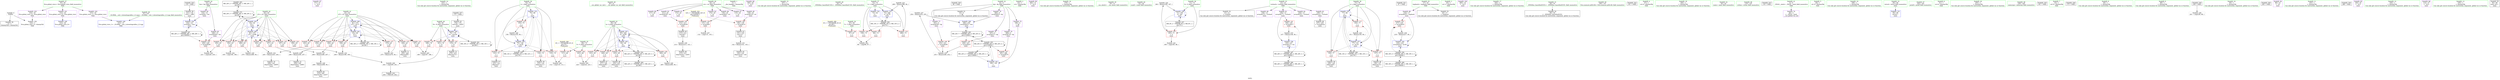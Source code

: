 digraph "SVFG" {
	label="SVFG";

	Node0x5575a3029590 [shape=record,color=grey,label="{NodeID: 0\nNullPtr}"];
	Node0x5575a3029590 -> Node0x5575a304a6a0[style=solid];
	Node0x5575a3029590 -> Node0x5575a30509c0[style=solid];
	Node0x5575a3063090 [shape=record,color=black,label="{NodeID: 263\nMR_20V_2 = PHI(MR_20V_3, MR_20V_1, )\npts\{84 \}\n}"];
	Node0x5575a3063090 -> Node0x5575a3065d90[style=dashed];
	Node0x5575a3049d60 [shape=record,color=purple,label="{NodeID: 97\n171\<--27\n\<--.str.2\nmain\n}"];
	Node0x5575a302b630 [shape=record,color=green,label="{NodeID: 14\n143\<--1\n\<--dummyObj\nCan only get source location for instruction, argument, global var or function.}"];
	Node0x5575a3049930 [shape=record,color=red,label="{NodeID: 111\n110\<--75\n\<--i\nmain\n}"];
	Node0x5575a3049930 -> Node0x5575a30579d0[style=solid];
	Node0x5575a3048420 [shape=record,color=green,label="{NodeID: 28\n40\<--41\n__cxx_global_var_init\<--__cxx_global_var_init_field_insensitive\n}"];
	Node0x5575a304f570 [shape=record,color=red,label="{NodeID: 125\n249\<--81\n\<--i27\nmain\n}"];
	Node0x5575a304f570 -> Node0x5575a304b8a0[style=solid];
	Node0x5575a3048ee0 [shape=record,color=green,label="{NodeID: 42\n83\<--84\nj31\<--j31_field_insensitive\nmain\n}"];
	Node0x5575a3048ee0 -> Node0x5575a304f7e0[style=solid];
	Node0x5575a3048ee0 -> Node0x5575a304f8b0[style=solid];
	Node0x5575a3048ee0 -> Node0x5575a304f980[style=solid];
	Node0x5575a3048ee0 -> Node0x5575a304fa50[style=solid];
	Node0x5575a3048ee0 -> Node0x5575a304fb20[style=solid];
	Node0x5575a3048ee0 -> Node0x5575a304fbf0[style=solid];
	Node0x5575a3048ee0 -> Node0x5575a304fcc0[style=solid];
	Node0x5575a3048ee0 -> Node0x5575a3051480[style=solid];
	Node0x5575a3048ee0 -> Node0x5575a3051890[style=solid];
	Node0x5575a30551b0 [shape=record,color=black,label="{NodeID: 222\n204 = PHI(105, 202, )\n}"];
	Node0x5575a30500d0 [shape=record,color=red,label="{NodeID: 139\n131\<--130\n\<--arrayidx9\nmain\n}"];
	Node0x5575a30500d0 -> Node0x5575a3057b50[style=solid];
	Node0x5575a304ac70 [shape=record,color=black,label="{NodeID: 56\n121\<--118\nconv\<--call6\nmain\n}"];
	Node0x5575a304ac70 -> Node0x5575a3050d30[style=solid];
	Node0x5575a3056ad0 [shape=record,color=grey,label="{NodeID: 236\n214 = Binary(213, 143, )\n}"];
	Node0x5575a3056ad0 -> Node0x5575a304b490[style=solid];
	Node0x5575a3050c60 [shape=record,color=blue,label="{NodeID: 153\n75\<--88\ni\<--\nmain\n}"];
	Node0x5575a3050c60 -> Node0x5575a3049930[style=dashed];
	Node0x5575a3050c60 -> Node0x5575a3049a00[style=dashed];
	Node0x5575a3050c60 -> Node0x5575a3049ad0[style=dashed];
	Node0x5575a3050c60 -> Node0x5575a3049ba0[style=dashed];
	Node0x5575a3050c60 -> Node0x5575a3051070[style=dashed];
	Node0x5575a3050c60 -> Node0x5575a3061c90[style=dashed];
	Node0x5575a304b7d0 [shape=record,color=black,label="{NodeID: 70\n246\<--245\nidxprom56\<--add55\nmain\n}"];
	Node0x5575a3057fd0 [shape=record,color=grey,label="{NodeID: 250\n224 = cmp(222, 223, )\n}"];
	Node0x5575a30517c0 [shape=record,color=blue,label="{NodeID: 167\n85\<--265\nk\<--inc65\nmain\n}"];
	Node0x5575a30517c0 -> Node0x5575a304fd90[style=dashed];
	Node0x5575a30517c0 -> Node0x5575a304fe60[style=dashed];
	Node0x5575a30517c0 -> Node0x5575a304ff30[style=dashed];
	Node0x5575a30517c0 -> Node0x5575a3050000[style=dashed];
	Node0x5575a30517c0 -> Node0x5575a3051620[style=dashed];
	Node0x5575a30517c0 -> Node0x5575a30517c0[style=dashed];
	Node0x5575a30517c0 -> Node0x5575a3060390[style=dashed];
	Node0x5575a304c330 [shape=record,color=purple,label="{NodeID: 84\n124\<--15\narrayidx\<--len\nmain\n}"];
	Node0x5575a304c330 -> Node0x5575a3050d30[style=solid];
	Node0x5575a30286a0 [shape=record,color=green,label="{NodeID: 1\n7\<--1\n__dso_handle\<--dummyObj\nGlob }"];
	Node0x5575a3063590 [shape=record,color=black,label="{NodeID: 264\nMR_22V_2 = PHI(MR_22V_3, MR_22V_1, )\npts\{86 \}\n}"];
	Node0x5575a3063590 -> Node0x5575a3060390[style=dashed];
	Node0x5575a3063590 -> Node0x5575a3063590[style=dashed];
	Node0x5575a3049e30 [shape=record,color=purple,label="{NodeID: 98\n160\<--29\n\<--.str.3\nmain\n}"];
	Node0x5575a302ac30 [shape=record,color=green,label="{NodeID: 15\n167\<--1\n\<--dummyObj\nCan only get source location for instruction, argument, global var or function.}"];
	Node0x5575a3049a00 [shape=record,color=red,label="{NodeID: 112\n122\<--75\n\<--i\nmain\n}"];
	Node0x5575a3049a00 -> Node0x5575a304ad40[style=solid];
	Node0x5575a30484b0 [shape=record,color=green,label="{NodeID: 29\n44\<--45\n_ZNSt8ios_base4InitC1Ev\<--_ZNSt8ios_base4InitC1Ev_field_insensitive\n}"];
	Node0x5575a304f640 [shape=record,color=red,label="{NodeID: 126\n256\<--81\n\<--i27\nmain\n}"];
	Node0x5575a304f640 -> Node0x5575a3056dd0[style=solid];
	Node0x5575a3048fb0 [shape=record,color=green,label="{NodeID: 43\n85\<--86\nk\<--k_field_insensitive\nmain\n}"];
	Node0x5575a3048fb0 -> Node0x5575a304fd90[style=solid];
	Node0x5575a3048fb0 -> Node0x5575a304fe60[style=solid];
	Node0x5575a3048fb0 -> Node0x5575a304ff30[style=solid];
	Node0x5575a3048fb0 -> Node0x5575a3050000[style=solid];
	Node0x5575a3048fb0 -> Node0x5575a3051620[style=solid];
	Node0x5575a3048fb0 -> Node0x5575a30517c0[style=solid];
	Node0x5575a3055750 [shape=record,color=grey,label="{NodeID: 223\n289 = Binary(288, 94, )\n}"];
	Node0x5575a3055750 -> Node0x5575a3051a30[style=solid];
	Node0x5575a30501a0 [shape=record,color=red,label="{NodeID: 140\n140\<--139\n\<--arrayidx14\nmain\n}"];
	Node0x5575a30501a0 -> Node0x5575a304b080[style=solid];
	Node0x5575a304ad40 [shape=record,color=black,label="{NodeID: 57\n123\<--122\nidxprom\<--\nmain\n}"];
	Node0x5575a307a010 [shape=record,color=black,label="{NodeID: 320\n90 = PHI()\n}"];
	Node0x5575a3056c50 [shape=record,color=grey,label="{NodeID: 237\n254 = Binary(253, 255, )\n}"];
	Node0x5575a3056c50 -> Node0x5575a30516f0[style=solid];
	Node0x5575a3050d30 [shape=record,color=blue,label="{NodeID: 154\n124\<--121\narrayidx\<--conv\nmain\n}"];
	Node0x5575a3050d30 -> Node0x5575a30504e0[style=dashed];
	Node0x5575a3050d30 -> Node0x5575a3050d30[style=dashed];
	Node0x5575a3050d30 -> Node0x5575a3064490[style=dashed];
	Node0x5575a304b8a0 [shape=record,color=black,label="{NodeID: 71\n250\<--249\nidxprom58\<--\nmain\n}"];
	Node0x5575a3051890 [shape=record,color=blue,label="{NodeID: 168\n83\<--270\nj31\<--inc68\nmain\n}"];
	Node0x5575a3051890 -> Node0x5575a304f7e0[style=dashed];
	Node0x5575a3051890 -> Node0x5575a304f8b0[style=dashed];
	Node0x5575a3051890 -> Node0x5575a304f980[style=dashed];
	Node0x5575a3051890 -> Node0x5575a304fa50[style=dashed];
	Node0x5575a3051890 -> Node0x5575a304fb20[style=dashed];
	Node0x5575a3051890 -> Node0x5575a304fbf0[style=dashed];
	Node0x5575a3051890 -> Node0x5575a304fcc0[style=dashed];
	Node0x5575a3051890 -> Node0x5575a3051480[style=dashed];
	Node0x5575a3051890 -> Node0x5575a3051890[style=dashed];
	Node0x5575a3051890 -> Node0x5575a3065d90[style=dashed];
	Node0x5575a304c400 [shape=record,color=purple,label="{NodeID: 85\n228\<--15\narrayidx49\<--len\nmain\n}"];
	Node0x5575a304c400 -> Node0x5575a30504e0[style=solid];
	Node0x5575a3029c20 [shape=record,color=green,label="{NodeID: 2\n23\<--1\n.str\<--dummyObj\nGlob }"];
	Node0x5575a3063a90 [shape=record,color=black,label="{NodeID: 265\nMR_24V_2 = PHI(MR_24V_3, MR_24V_1, )\npts\{110000 \}\n}"];
	Node0x5575a3063a90 -> Node0x5575a30512e0[style=dashed];
	Node0x5575a3063a90 -> Node0x5575a3063a90[style=dashed];
	Node0x5575a3049f00 [shape=record,color=purple,label="{NodeID: 99\n282\<--31\n\<--.str.4\nmain\n}"];
	Node0x5575a302ad00 [shape=record,color=green,label="{NodeID: 16\n179\<--1\n\<--dummyObj\nCan only get source location for instruction, argument, global var or function.}"];
	Node0x5575a3049ad0 [shape=record,color=red,label="{NodeID: 113\n134\<--75\n\<--i\nmain\n}"];
	Node0x5575a3049ad0 -> Node0x5575a304aee0[style=solid];
	Node0x5575a3048540 [shape=record,color=green,label="{NodeID: 30\n50\<--51\n__cxa_atexit\<--__cxa_atexit_field_insensitive\n}"];
	Node0x5575a304f710 [shape=record,color=red,label="{NodeID: 127\n274\<--81\n\<--i27\nmain\n}"];
	Node0x5575a304f710 -> Node0x5575a3055a50[style=solid];
	Node0x5575a3049080 [shape=record,color=green,label="{NodeID: 44\n91\<--92\nscanf\<--scanf_field_insensitive\n}"];
	Node0x5575a30558d0 [shape=record,color=grey,label="{NodeID: 224\n166 = Binary(165, 167, )\n}"];
	Node0x5575a30558d0 -> Node0x5575a3051140[style=solid];
	Node0x5575a3050270 [shape=record,color=red,label="{NodeID: 141\n146\<--145\n\<--arrayidx17\nmain\n}"];
	Node0x5575a3050270 -> Node0x5575a3056650[style=solid];
	Node0x5575a304ae10 [shape=record,color=black,label="{NodeID: 58\n129\<--128\nidxprom8\<--\nmain\n}"];
	Node0x5575a307a110 [shape=record,color=black,label="{NodeID: 321\n47 = PHI()\n}"];
	Node0x5575a3056dd0 [shape=record,color=grey,label="{NodeID: 238\n258 = Binary(256, 257, )\n}"];
	Node0x5575a3056dd0 -> Node0x5575a304b970[style=solid];
	Node0x5575a3050e00 [shape=record,color=blue,label="{NodeID: 155\n77\<--88\nj\<--\nmain\n}"];
	Node0x5575a3050e00 -> Node0x5575a304ed50[style=dashed];
	Node0x5575a3050e00 -> Node0x5575a304ee20[style=dashed];
	Node0x5575a3050e00 -> Node0x5575a304eef0[style=dashed];
	Node0x5575a3050e00 -> Node0x5575a3050e00[style=dashed];
	Node0x5575a3050e00 -> Node0x5575a3050fa0[style=dashed];
	Node0x5575a3050e00 -> Node0x5575a3062190[style=dashed];
	Node0x5575a304b970 [shape=record,color=black,label="{NodeID: 72\n259\<--258\nidxprom62\<--add61\nmain\n}"];
	Node0x5575a3051960 [shape=record,color=blue,label="{NodeID: 169\n81\<--275\ni27\<--inc71\nmain\n}"];
	Node0x5575a3051960 -> Node0x5575a304f230[style=dashed];
	Node0x5575a3051960 -> Node0x5575a304f300[style=dashed];
	Node0x5575a3051960 -> Node0x5575a304f3d0[style=dashed];
	Node0x5575a3051960 -> Node0x5575a304f4a0[style=dashed];
	Node0x5575a3051960 -> Node0x5575a304f570[style=dashed];
	Node0x5575a3051960 -> Node0x5575a304f640[style=dashed];
	Node0x5575a3051960 -> Node0x5575a304f710[style=dashed];
	Node0x5575a3051960 -> Node0x5575a30513b0[style=dashed];
	Node0x5575a3051960 -> Node0x5575a3051960[style=dashed];
	Node0x5575a3051960 -> Node0x5575a3062b90[style=dashed];
	Node0x5575a304c4d0 [shape=record,color=purple,label="{NodeID: 86\n216\<--17\narrayidx43\<--tmphash\nmain\n}"];
	Node0x5575a304c4d0 -> Node0x5575a3050410[style=solid];
	Node0x5575a304c4d0 -> Node0x5575a3051550[style=solid];
	Node0x5575a30297b0 [shape=record,color=green,label="{NodeID: 3\n25\<--1\n.str.1\<--dummyObj\nGlob }"];
	Node0x5575a3063f90 [shape=record,color=black,label="{NodeID: 266\nMR_26V_2 = PHI(MR_26V_3, MR_26V_1, )\npts\{140000 \}\n}"];
	Node0x5575a3063f90 -> Node0x5575a3063f90[style=dashed];
	Node0x5575a3063f90 -> Node0x5575a306ac90[style=dashed];
	Node0x5575a3049fd0 [shape=record,color=purple,label="{NodeID: 100\n285\<--33\n\<--.str.5\nmain\n}"];
	Node0x5575a302add0 [shape=record,color=green,label="{NodeID: 17\n182\<--1\n\<--dummyObj\nCan only get source location for instruction, argument, global var or function.}"];
	Node0x5575a3049ba0 [shape=record,color=red,label="{NodeID: 114\n155\<--75\n\<--i\nmain\n}"];
	Node0x5575a3049ba0 -> Node0x5575a30570d0[style=solid];
	Node0x5575a30485d0 [shape=record,color=green,label="{NodeID: 31\n49\<--55\n_ZNSt8ios_base4InitD1Ev\<--_ZNSt8ios_base4InitD1Ev_field_insensitive\n}"];
	Node0x5575a30485d0 -> Node0x5575a304aaa0[style=solid];
	Node0x5575a304f7e0 [shape=record,color=red,label="{NodeID: 128\n194\<--83\n\<--j31\nmain\n}"];
	Node0x5575a304f7e0 -> Node0x5575a30576d0[style=solid];
	Node0x5575a3049180 [shape=record,color=green,label="{NodeID: 45\n106\<--107\nllvm.memset.p0i8.i64\<--llvm.memset.p0i8.i64_field_insensitive\n}"];
	Node0x5575a3055a50 [shape=record,color=grey,label="{NodeID: 225\n275 = Binary(274, 94, )\n}"];
	Node0x5575a3055a50 -> Node0x5575a3051960[style=solid];
	Node0x5575a3050340 [shape=record,color=red,label="{NodeID: 142\n212\<--211\n\<--arrayidx39\nmain\n}"];
	Node0x5575a3050340 -> Node0x5575a304b3c0[style=solid];
	Node0x5575a304aee0 [shape=record,color=black,label="{NodeID: 59\n135\<--134\nidxprom11\<--\nmain\n}"];
	Node0x5575a307a600 [shape=record,color=black,label="{NodeID: 322\n101 = PHI()\n}"];
	Node0x5575a3056f50 [shape=record,color=grey,label="{NodeID: 239\n218 = Binary(217, 94, )\n}"];
	Node0x5575a3056f50 -> Node0x5575a3051550[style=solid];
	Node0x5575a3050ed0 [shape=record,color=blue,label="{NodeID: 156\n145\<--147\narrayidx17\<--inc\nmain\n}"];
	Node0x5575a3050ed0 -> Node0x5575a306ac90[style=dashed];
	Node0x5575a304ba40 [shape=record,color=black,label="{NodeID: 73\n279\<--278\nidxprom73\<--\nmain\n}"];
	Node0x5575a3051a30 [shape=record,color=blue,label="{NodeID: 170\n73\<--289\nt\<--inc78\nmain\n}"];
	Node0x5575a3051a30 -> Node0x5575a3061790[style=dashed];
	Node0x5575a304c5a0 [shape=record,color=purple,label="{NodeID: 87\n115\<--20\n\<--str\nmain\n}"];
	Node0x5575a3029840 [shape=record,color=green,label="{NodeID: 4\n27\<--1\n.str.2\<--dummyObj\nGlob }"];
	Node0x5575a3064490 [shape=record,color=black,label="{NodeID: 267\nMR_28V_2 = PHI(MR_28V_3, MR_28V_1, )\npts\{160000 \}\n}"];
	Node0x5575a3064490 -> Node0x5575a30504e0[style=dashed];
	Node0x5575a3064490 -> Node0x5575a3050d30[style=dashed];
	Node0x5575a3064490 -> Node0x5575a3064490[style=dashed];
	Node0x5575a304a0a0 [shape=record,color=purple,label="{NodeID: 101\n314\<--35\nllvm.global_ctors_0\<--llvm.global_ctors\nGlob }"];
	Node0x5575a304a0a0 -> Node0x5575a3050820[style=solid];
	Node0x5575a302aea0 [shape=record,color=green,label="{NodeID: 18\n184\<--1\n\<--dummyObj\nCan only get source location for instruction, argument, global var or function.}"];
	Node0x5575a304ed50 [shape=record,color=red,label="{NodeID: 115\n128\<--77\n\<--j\nmain\n}"];
	Node0x5575a304ed50 -> Node0x5575a304ae10[style=solid];
	Node0x5575a3048690 [shape=record,color=green,label="{NodeID: 32\n62\<--63\nmain\<--main_field_insensitive\n}"];
	Node0x5575a304f8b0 [shape=record,color=red,label="{NodeID: 129\n199\<--83\n\<--j31\nmain\n}"];
	Node0x5575a304f8b0 -> Node0x5575a30564d0[style=solid];
	Node0x5575a3049280 [shape=record,color=green,label="{NodeID: 46\n119\<--120\nstrlen\<--strlen_field_insensitive\n}"];
	Node0x5575a3055bd0 [shape=record,color=grey,label="{NodeID: 226\n265 = Binary(264, 94, )\n}"];
	Node0x5575a3055bd0 -> Node0x5575a30517c0[style=solid];
	Node0x5575a3050410 [shape=record,color=red,label="{NodeID: 143\n217\<--216\n\<--arrayidx43\nmain\n}"];
	Node0x5575a3050410 -> Node0x5575a3056f50[style=solid];
	Node0x5575a304afb0 [shape=record,color=black,label="{NodeID: 60\n138\<--137\nidxprom13\<--\nmain\n}"];
	Node0x5575a307a700 [shape=record,color=black,label="{NodeID: 323\n116 = PHI()\n}"];
	Node0x5575a30570d0 [shape=record,color=grey,label="{NodeID: 240\n156 = Binary(155, 94, )\n}"];
	Node0x5575a30570d0 -> Node0x5575a3051070[style=solid];
	Node0x5575a3050fa0 [shape=record,color=blue,label="{NodeID: 157\n77\<--151\nj\<--inc18\nmain\n}"];
	Node0x5575a3050fa0 -> Node0x5575a304ed50[style=dashed];
	Node0x5575a3050fa0 -> Node0x5575a304ee20[style=dashed];
	Node0x5575a3050fa0 -> Node0x5575a304eef0[style=dashed];
	Node0x5575a3050fa0 -> Node0x5575a3050e00[style=dashed];
	Node0x5575a3050fa0 -> Node0x5575a3050fa0[style=dashed];
	Node0x5575a3050fa0 -> Node0x5575a3062190[style=dashed];
	Node0x5575a304bb10 [shape=record,color=purple,label="{NodeID: 74\n46\<--4\n\<--_ZStL8__ioinit\n__cxx_global_var_init\n}"];
	Node0x5575a3060390 [shape=record,color=black,label="{NodeID: 254\nMR_22V_4 = PHI(MR_22V_5, MR_22V_3, )\npts\{86 \}\n}"];
	Node0x5575a3060390 -> Node0x5575a3051620[style=dashed];
	Node0x5575a3060390 -> Node0x5575a3060390[style=dashed];
	Node0x5575a3060390 -> Node0x5575a3063590[style=dashed];
	Node0x5575a304c670 [shape=record,color=purple,label="{NodeID: 88\n117\<--20\n\<--str\nmain\n}"];
	Node0x5575a302bb30 [shape=record,color=green,label="{NodeID: 5\n29\<--1\n.str.3\<--dummyObj\nGlob }"];
	Node0x5575a3064990 [shape=record,color=black,label="{NodeID: 268\nMR_30V_2 = PHI(MR_30V_3, MR_30V_1, )\npts\{190000 \}\n}"];
	Node0x5575a3064990 -> Node0x5575a3060d90[style=dashed];
	Node0x5575a3064990 -> Node0x5575a3064990[style=dashed];
	Node0x5575a304a1a0 [shape=record,color=purple,label="{NodeID: 102\n315\<--35\nllvm.global_ctors_1\<--llvm.global_ctors\nGlob }"];
	Node0x5575a304a1a0 -> Node0x5575a30508f0[style=solid];
	Node0x5575a302a5d0 [shape=record,color=green,label="{NodeID: 19\n196\<--1\n\<--dummyObj\nCan only get source location for instruction, argument, global var or function.}"];
	Node0x5575a304ee20 [shape=record,color=red,label="{NodeID: 116\n137\<--77\n\<--j\nmain\n}"];
	Node0x5575a304ee20 -> Node0x5575a304afb0[style=solid];
	Node0x5575a3048790 [shape=record,color=green,label="{NodeID: 33\n65\<--66\nretval\<--retval_field_insensitive\nmain\n}"];
	Node0x5575a3048790 -> Node0x5575a3050ac0[style=solid];
	Node0x5575a304f980 [shape=record,color=red,label="{NodeID: 130\n207\<--83\n\<--j31\nmain\n}"];
	Node0x5575a304f980 -> Node0x5575a3055d50[style=solid];
	Node0x5575a3049380 [shape=record,color=green,label="{NodeID: 47\n162\<--163\nprintf\<--printf_field_insensitive\n}"];
	Node0x5575a3055d50 [shape=record,color=grey,label="{NodeID: 227\n208 = Binary(206, 207, )\n}"];
	Node0x5575a3055d50 -> Node0x5575a3055ed0[style=solid];
	Node0x5575a30504e0 [shape=record,color=red,label="{NodeID: 144\n229\<--228\n\<--arrayidx49\nmain\n}"];
	Node0x5575a30504e0 -> Node0x5575a30573d0[style=solid];
	Node0x5575a304b080 [shape=record,color=black,label="{NodeID: 61\n141\<--140\nconv15\<--\nmain\n}"];
	Node0x5575a304b080 -> Node0x5575a3056350[style=solid];
	Node0x5575a307a800 [shape=record,color=black,label="{NodeID: 324\n118 = PHI()\n}"];
	Node0x5575a307a800 -> Node0x5575a304ac70[style=solid];
	Node0x5575a3057250 [shape=record,color=grey,label="{NodeID: 241\n169 = cmp(165, 88, )\n}"];
	Node0x5575a3051070 [shape=record,color=blue,label="{NodeID: 158\n75\<--156\ni\<--inc20\nmain\n}"];
	Node0x5575a3051070 -> Node0x5575a3049930[style=dashed];
	Node0x5575a3051070 -> Node0x5575a3049a00[style=dashed];
	Node0x5575a3051070 -> Node0x5575a3049ad0[style=dashed];
	Node0x5575a3051070 -> Node0x5575a3049ba0[style=dashed];
	Node0x5575a3051070 -> Node0x5575a3051070[style=dashed];
	Node0x5575a3051070 -> Node0x5575a3061c90[style=dashed];
	Node0x5575a304bbe0 [shape=record,color=purple,label="{NodeID: 75\n180\<--8\n\<--dp\nmain\n}"];
	Node0x5575a304bbe0 -> Node0x5575a30512e0[style=solid];
	Node0x5575a3060890 [shape=record,color=black,label="{NodeID: 255\nMR_24V_5 = PHI(MR_24V_6, MR_24V_4, )\npts\{110000 \}\n}"];
	Node0x5575a3060890 -> Node0x5575a3050750[style=dashed];
	Node0x5575a3060890 -> Node0x5575a30512e0[style=dashed];
	Node0x5575a3060890 -> Node0x5575a3060890[style=dashed];
	Node0x5575a3060890 -> Node0x5575a3063a90[style=dashed];
	Node0x5575a3060890 -> Node0x5575a306a290[style=dashed];
	Node0x5575a304c740 [shape=record,color=purple,label="{NodeID: 89\n130\<--20\narrayidx9\<--str\nmain\n}"];
	Node0x5575a304c740 -> Node0x5575a30500d0[style=solid];
	Node0x5575a302bbc0 [shape=record,color=green,label="{NodeID: 6\n31\<--1\n.str.4\<--dummyObj\nGlob }"];
	Node0x5575a304a2a0 [shape=record,color=purple,label="{NodeID: 103\n316\<--35\nllvm.global_ctors_2\<--llvm.global_ctors\nGlob }"];
	Node0x5575a304a2a0 -> Node0x5575a30509c0[style=solid];
	Node0x5575a302a6a0 [shape=record,color=green,label="{NodeID: 20\n255\<--1\n\<--dummyObj\nCan only get source location for instruction, argument, global var or function.}"];
	Node0x5575a304eef0 [shape=record,color=red,label="{NodeID: 117\n150\<--77\n\<--j\nmain\n}"];
	Node0x5575a304eef0 -> Node0x5575a30561d0[style=solid];
	Node0x5575a3048860 [shape=record,color=green,label="{NodeID: 34\n67\<--68\nT\<--T_field_insensitive\nmain\n}"];
	Node0x5575a3048860 -> Node0x5575a304a3a0[style=solid];
	Node0x5575a304fa50 [shape=record,color=red,label="{NodeID: 131\n230\<--83\n\<--j31\nmain\n}"];
	Node0x5575a304fa50 -> Node0x5575a30573d0[style=solid];
	Node0x5575a304a4a0 [shape=record,color=green,label="{NodeID: 48\n239\<--240\nmemcmp\<--memcmp_field_insensitive\n}"];
	Node0x5575a3055ed0 [shape=record,color=grey,label="{NodeID: 228\n209 = Binary(208, 94, )\n}"];
	Node0x5575a3055ed0 -> Node0x5575a304b2f0[style=solid];
	Node0x5575a30505b0 [shape=record,color=red,label="{NodeID: 145\n248\<--247\n\<--arrayidx57\nmain\n}"];
	Node0x5575a30505b0 -> Node0x5575a3056950[style=solid];
	Node0x5575a304b150 [shape=record,color=black,label="{NodeID: 62\n144\<--142\nidxprom16\<--sub\nmain\n}"];
	Node0x5575a307a960 [shape=record,color=black,label="{NodeID: 325\n161 = PHI()\n}"];
	Node0x5575a30573d0 [shape=record,color=grey,label="{NodeID: 242\n231 = cmp(229, 230, )\n}"];
	Node0x5575a3051140 [shape=record,color=blue,label="{NodeID: 159\n71\<--166\nS\<--dec\nmain\n}"];
	Node0x5575a3051140 -> Node0x5575a30495f0[style=dashed];
	Node0x5575a3051140 -> Node0x5575a3051140[style=dashed];
	Node0x5575a3051140 -> Node0x5575a3061290[style=dashed];
	Node0x5575a304bcb0 [shape=record,color=purple,label="{NodeID: 76\n247\<--8\narrayidx57\<--dp\nmain\n}"];
	Node0x5575a304bcb0 -> Node0x5575a30505b0[style=solid];
	Node0x5575a3060d90 [shape=record,color=black,label="{NodeID: 256\nMR_30V_4 = PHI(MR_30V_5, MR_30V_3, )\npts\{190000 \}\n}"];
	Node0x5575a3060d90 -> Node0x5575a3050410[style=dashed];
	Node0x5575a3060d90 -> Node0x5575a3051550[style=dashed];
	Node0x5575a3060d90 -> Node0x5575a3060d90[style=dashed];
	Node0x5575a3060d90 -> Node0x5575a3064990[style=dashed];
	Node0x5575a304c810 [shape=record,color=purple,label="{NodeID: 90\n139\<--20\narrayidx14\<--str\nmain\n}"];
	Node0x5575a304c810 -> Node0x5575a30501a0[style=solid];
	Node0x5575a3029fb0 [shape=record,color=green,label="{NodeID: 7\n33\<--1\n.str.5\<--dummyObj\nGlob }"];
	Node0x5575a304a3a0 [shape=record,color=red,label="{NodeID: 104\n97\<--67\n\<--T\nmain\n}"];
	Node0x5575a304a3a0 -> Node0x5575a3057550[style=solid];
	Node0x5575a302a770 [shape=record,color=green,label="{NodeID: 21\n4\<--6\n_ZStL8__ioinit\<--_ZStL8__ioinit_field_insensitive\nGlob }"];
	Node0x5575a302a770 -> Node0x5575a304bb10[style=solid];
	Node0x5575a304efc0 [shape=record,color=red,label="{NodeID: 118\n188\<--79\n\<--N\nmain\n}"];
	Node0x5575a304efc0 -> Node0x5575a3057850[style=solid];
	Node0x5575a3048930 [shape=record,color=green,label="{NodeID: 35\n69\<--70\nV\<--V_field_insensitive\nmain\n}"];
	Node0x5575a3048930 -> Node0x5575a3049450[style=solid];
	Node0x5575a3048930 -> Node0x5575a3049520[style=solid];
	Node0x5575a304fb20 [shape=record,color=red,label="{NodeID: 132\n244\<--83\n\<--j31\nmain\n}"];
	Node0x5575a304fb20 -> Node0x5575a30567d0[style=solid];
	Node0x5575a304a5a0 [shape=record,color=green,label="{NodeID: 49\n37\<--310\n_GLOBAL__sub_I_shreeshaprabhu_2_0.cpp\<--_GLOBAL__sub_I_shreeshaprabhu_2_0.cpp_field_insensitive\n}"];
	Node0x5575a304a5a0 -> Node0x5575a30508f0[style=solid];
	Node0x5575a3056050 [shape=record,color=grey,label="{NodeID: 229\n270 = Binary(269, 94, )\n}"];
	Node0x5575a3056050 -> Node0x5575a3051890[style=solid];
	Node0x5575a3050680 [shape=record,color=red,label="{NodeID: 146\n252\<--251\n\<--arrayidx59\nmain\n}"];
	Node0x5575a3050680 -> Node0x5575a3056950[style=solid];
	Node0x5575a304b220 [shape=record,color=black,label="{NodeID: 63\n176\<--175\nconv26\<--call25\nmain\n}"];
	Node0x5575a304b220 -> Node0x5575a3051210[style=solid];
	Node0x5575a307aa30 [shape=record,color=black,label="{NodeID: 326\n173 = PHI()\n}"];
	Node0x5575a3057550 [shape=record,color=grey,label="{NodeID: 243\n98 = cmp(96, 97, )\n}"];
	Node0x5575a3051210 [shape=record,color=blue,label="{NodeID: 160\n79\<--176\nN\<--conv26\nmain\n}"];
	Node0x5575a3051210 -> Node0x5575a304efc0[style=dashed];
	Node0x5575a3051210 -> Node0x5575a304f090[style=dashed];
	Node0x5575a3051210 -> Node0x5575a304f160[style=dashed];
	Node0x5575a3051210 -> Node0x5575a3051210[style=dashed];
	Node0x5575a3051210 -> Node0x5575a3062690[style=dashed];
	Node0x5575a304bd80 [shape=record,color=purple,label="{NodeID: 77\n251\<--8\narrayidx59\<--dp\nmain\n}"];
	Node0x5575a304bd80 -> Node0x5575a3050680[style=solid];
	Node0x5575a3061290 [shape=record,color=black,label="{NodeID: 257\nMR_8V_2 = PHI(MR_8V_4, MR_8V_1, )\npts\{72 \}\n}"];
	Node0x5575a3061290 -> Node0x5575a30495f0[style=dashed];
	Node0x5575a3061290 -> Node0x5575a3051140[style=dashed];
	Node0x5575a304c8e0 [shape=record,color=purple,label="{NodeID: 91\n172\<--20\n\<--str\nmain\n}"];
	Node0x5575a302a040 [shape=record,color=green,label="{NodeID: 8\n36\<--1\n\<--dummyObj\nCan only get source location for instruction, argument, global var or function.}"];
	Node0x5575a3049450 [shape=record,color=red,label="{NodeID: 105\n111\<--69\n\<--V\nmain\n}"];
	Node0x5575a3049450 -> Node0x5575a30579d0[style=solid];
	Node0x5575a302a840 [shape=record,color=green,label="{NodeID: 22\n8\<--11\ndp\<--dp_field_insensitive\nGlob }"];
	Node0x5575a302a840 -> Node0x5575a304a7a0[style=solid];
	Node0x5575a302a840 -> Node0x5575a304bbe0[style=solid];
	Node0x5575a302a840 -> Node0x5575a304bcb0[style=solid];
	Node0x5575a302a840 -> Node0x5575a304bd80[style=solid];
	Node0x5575a302a840 -> Node0x5575a304be50[style=solid];
	Node0x5575a302a840 -> Node0x5575a304bf20[style=solid];
	Node0x5575a306a290 [shape=record,color=black,label="{NodeID: 285\nMR_24V_7 = PHI(MR_24V_9, MR_24V_6, )\npts\{110000 \}\n}"];
	Node0x5575a306a290 -> Node0x5575a30505b0[style=dashed];
	Node0x5575a306a290 -> Node0x5575a3050680[style=dashed];
	Node0x5575a306a290 -> Node0x5575a30516f0[style=dashed];
	Node0x5575a306a290 -> Node0x5575a3060890[style=dashed];
	Node0x5575a306a290 -> Node0x5575a306a290[style=dashed];
	Node0x5575a304f090 [shape=record,color=red,label="{NodeID: 119\n201\<--79\n\<--N\nmain\n}"];
	Node0x5575a304f090 -> Node0x5575a3057e50[style=solid];
	Node0x5575a3048a00 [shape=record,color=green,label="{NodeID: 36\n71\<--72\nS\<--S_field_insensitive\nmain\n}"];
	Node0x5575a3048a00 -> Node0x5575a30495f0[style=solid];
	Node0x5575a3048a00 -> Node0x5575a3051140[style=solid];
	Node0x5575a304fbf0 [shape=record,color=red,label="{NodeID: 133\n257\<--83\n\<--j31\nmain\n}"];
	Node0x5575a304fbf0 -> Node0x5575a3056dd0[style=solid];
	Node0x5575a304a6a0 [shape=record,color=black,label="{NodeID: 50\n2\<--3\ndummyVal\<--dummyVal\n}"];
	Node0x5575a30561d0 [shape=record,color=grey,label="{NodeID: 230\n151 = Binary(150, 94, )\n}"];
	Node0x5575a30561d0 -> Node0x5575a3050fa0[style=solid];
	Node0x5575a3050750 [shape=record,color=red,label="{NodeID: 147\n281\<--280\n\<--arrayidx74\nmain\n}"];
	Node0x5575a304b2f0 [shape=record,color=black,label="{NodeID: 64\n210\<--209\nidxprom38\<--sub37\nmain\n}"];
	Node0x5575a307ab00 [shape=record,color=black,label="{NodeID: 327\n175 = PHI()\n}"];
	Node0x5575a307ab00 -> Node0x5575a304b220[style=solid];
	Node0x5575a30576d0 [shape=record,color=grey,label="{NodeID: 244\n195 = cmp(194, 196, )\n}"];
	Node0x5575a30512e0 [shape=record,color=blue,label="{NodeID: 161\n180\<--182\n\<--\nmain\n}"];
	Node0x5575a30512e0 -> Node0x5575a3060890[style=dashed];
	Node0x5575a304be50 [shape=record,color=purple,label="{NodeID: 78\n260\<--8\narrayidx63\<--dp\nmain\n}"];
	Node0x5575a304be50 -> Node0x5575a30516f0[style=solid];
	Node0x5575a3061790 [shape=record,color=black,label="{NodeID: 258\nMR_10V_3 = PHI(MR_10V_4, MR_10V_2, )\npts\{74 \}\n}"];
	Node0x5575a3061790 -> Node0x5575a30496c0[style=dashed];
	Node0x5575a3061790 -> Node0x5575a3049790[style=dashed];
	Node0x5575a3061790 -> Node0x5575a3049860[style=dashed];
	Node0x5575a3061790 -> Node0x5575a3051a30[style=dashed];
	Node0x5575a304c9b0 [shape=record,color=purple,label="{NodeID: 92\n174\<--20\n\<--str\nmain\n}"];
	Node0x5575a30299e0 [shape=record,color=green,label="{NodeID: 9\n88\<--1\n\<--dummyObj\nCan only get source location for instruction, argument, global var or function.}"];
	Node0x5575a3065d90 [shape=record,color=black,label="{NodeID: 272\nMR_20V_3 = PHI(MR_20V_4, MR_20V_2, )\npts\{84 \}\n}"];
	Node0x5575a3065d90 -> Node0x5575a3051480[style=dashed];
	Node0x5575a3065d90 -> Node0x5575a3063090[style=dashed];
	Node0x5575a3065d90 -> Node0x5575a3065d90[style=dashed];
	Node0x5575a3049520 [shape=record,color=red,label="{NodeID: 106\n223\<--69\n\<--V\nmain\n}"];
	Node0x5575a3049520 -> Node0x5575a3057fd0[style=solid];
	Node0x5575a302a910 [shape=record,color=green,label="{NodeID: 23\n12\<--14\nvochash\<--vochash_field_insensitive\nGlob }"];
	Node0x5575a302a910 -> Node0x5575a304a8a0[style=solid];
	Node0x5575a302a910 -> Node0x5575a304bff0[style=solid];
	Node0x5575a302a910 -> Node0x5575a304c0c0[style=solid];
	Node0x5575a302a910 -> Node0x5575a304c190[style=solid];
	Node0x5575a302a910 -> Node0x5575a304c260[style=solid];
	Node0x5575a304f160 [shape=record,color=red,label="{NodeID: 120\n278\<--79\n\<--N\nmain\n}"];
	Node0x5575a304f160 -> Node0x5575a304ba40[style=solid];
	Node0x5575a3048ad0 [shape=record,color=green,label="{NodeID: 37\n73\<--74\nt\<--t_field_insensitive\nmain\n}"];
	Node0x5575a3048ad0 -> Node0x5575a30496c0[style=solid];
	Node0x5575a3048ad0 -> Node0x5575a3049790[style=solid];
	Node0x5575a3048ad0 -> Node0x5575a3049860[style=solid];
	Node0x5575a3048ad0 -> Node0x5575a3050b90[style=solid];
	Node0x5575a3048ad0 -> Node0x5575a3051a30[style=solid];
	Node0x5575a304fcc0 [shape=record,color=red,label="{NodeID: 134\n269\<--83\n\<--j31\nmain\n}"];
	Node0x5575a304fcc0 -> Node0x5575a3056050[style=solid];
	Node0x5575a304a7a0 [shape=record,color=black,label="{NodeID: 51\n10\<--8\n\<--dp\nCan only get source location for instruction, argument, global var or function.}"];
	Node0x5575a3056350 [shape=record,color=grey,label="{NodeID: 231\n142 = Binary(141, 143, )\n}"];
	Node0x5575a3056350 -> Node0x5575a304b150[style=solid];
	Node0x5575a3050820 [shape=record,color=blue,label="{NodeID: 148\n314\<--36\nllvm.global_ctors_0\<--\nGlob }"];
	Node0x5575a304b3c0 [shape=record,color=black,label="{NodeID: 65\n213\<--212\nconv40\<--\nmain\n}"];
	Node0x5575a304b3c0 -> Node0x5575a3056ad0[style=solid];
	Node0x5575a307ac60 [shape=record,color=black,label="{NodeID: 328\n238 = PHI()\n}"];
	Node0x5575a307ac60 -> Node0x5575a3057cd0[style=solid];
	Node0x5575a3057850 [shape=record,color=grey,label="{NodeID: 245\n189 = cmp(187, 188, )\n}"];
	Node0x5575a30513b0 [shape=record,color=blue,label="{NodeID: 162\n81\<--88\ni27\<--\nmain\n}"];
	Node0x5575a30513b0 -> Node0x5575a304f230[style=dashed];
	Node0x5575a30513b0 -> Node0x5575a304f300[style=dashed];
	Node0x5575a30513b0 -> Node0x5575a304f3d0[style=dashed];
	Node0x5575a30513b0 -> Node0x5575a304f4a0[style=dashed];
	Node0x5575a30513b0 -> Node0x5575a304f570[style=dashed];
	Node0x5575a30513b0 -> Node0x5575a304f640[style=dashed];
	Node0x5575a30513b0 -> Node0x5575a304f710[style=dashed];
	Node0x5575a30513b0 -> Node0x5575a30513b0[style=dashed];
	Node0x5575a30513b0 -> Node0x5575a3051960[style=dashed];
	Node0x5575a30513b0 -> Node0x5575a3062b90[style=dashed];
	Node0x5575a304bf20 [shape=record,color=purple,label="{NodeID: 79\n280\<--8\narrayidx74\<--dp\nmain\n}"];
	Node0x5575a304bf20 -> Node0x5575a3050750[style=solid];
	Node0x5575a3061c90 [shape=record,color=black,label="{NodeID: 259\nMR_12V_2 = PHI(MR_12V_4, MR_12V_1, )\npts\{76 \}\n}"];
	Node0x5575a3061c90 -> Node0x5575a3050c60[style=dashed];
	Node0x5575a304ca80 [shape=record,color=purple,label="{NodeID: 93\n211\<--20\narrayidx39\<--str\nmain\n}"];
	Node0x5575a304ca80 -> Node0x5575a3050340[style=solid];
	Node0x5575a3029a70 [shape=record,color=green,label="{NodeID: 10\n94\<--1\n\<--dummyObj\nCan only get source location for instruction, argument, global var or function.}"];
	Node0x5575a30495f0 [shape=record,color=red,label="{NodeID: 107\n165\<--71\n\<--S\nmain\n}"];
	Node0x5575a30495f0 -> Node0x5575a30558d0[style=solid];
	Node0x5575a30495f0 -> Node0x5575a3057250[style=solid];
	Node0x5575a302a9e0 [shape=record,color=green,label="{NodeID: 24\n15\<--16\nlen\<--len_field_insensitive\nGlob }"];
	Node0x5575a302a9e0 -> Node0x5575a304c330[style=solid];
	Node0x5575a302a9e0 -> Node0x5575a304c400[style=solid];
	Node0x5575a306ac90 [shape=record,color=black,label="{NodeID: 287\nMR_26V_4 = PHI(MR_26V_5, MR_26V_3, )\npts\{140000 \}\n}"];
	Node0x5575a306ac90 -> Node0x5575a3050270[style=dashed];
	Node0x5575a306ac90 -> Node0x5575a3050ed0[style=dashed];
	Node0x5575a306ac90 -> Node0x5575a3063f90[style=dashed];
	Node0x5575a306ac90 -> Node0x5575a306ac90[style=dashed];
	Node0x5575a304f230 [shape=record,color=red,label="{NodeID: 121\n187\<--81\n\<--i27\nmain\n}"];
	Node0x5575a304f230 -> Node0x5575a3057850[style=solid];
	Node0x5575a3048ba0 [shape=record,color=green,label="{NodeID: 38\n75\<--76\ni\<--i_field_insensitive\nmain\n}"];
	Node0x5575a3048ba0 -> Node0x5575a3049930[style=solid];
	Node0x5575a3048ba0 -> Node0x5575a3049a00[style=solid];
	Node0x5575a3048ba0 -> Node0x5575a3049ad0[style=solid];
	Node0x5575a3048ba0 -> Node0x5575a3049ba0[style=solid];
	Node0x5575a3048ba0 -> Node0x5575a3050c60[style=solid];
	Node0x5575a3048ba0 -> Node0x5575a3051070[style=solid];
	Node0x5575a304fd90 [shape=record,color=red,label="{NodeID: 135\n222\<--85\n\<--k\nmain\n}"];
	Node0x5575a304fd90 -> Node0x5575a3057fd0[style=solid];
	Node0x5575a304a8a0 [shape=record,color=black,label="{NodeID: 52\n13\<--12\n\<--vochash\nCan only get source location for instruction, argument, global var or function.}"];
	Node0x5575a30564d0 [shape=record,color=grey,label="{NodeID: 232\n200 = Binary(198, 199, )\n}"];
	Node0x5575a30564d0 -> Node0x5575a3057e50[style=solid];
	Node0x5575a30508f0 [shape=record,color=blue,label="{NodeID: 149\n315\<--37\nllvm.global_ctors_1\<--_GLOBAL__sub_I_shreeshaprabhu_2_0.cpp\nGlob }"];
	Node0x5575a304b490 [shape=record,color=black,label="{NodeID: 66\n215\<--214\nidxprom42\<--sub41\nmain\n}"];
	Node0x5575a307ad60 [shape=record,color=black,label="{NodeID: 329\n283 = PHI()\n}"];
	Node0x5575a30579d0 [shape=record,color=grey,label="{NodeID: 246\n112 = cmp(110, 111, )\n}"];
	Node0x5575a3051480 [shape=record,color=blue,label="{NodeID: 163\n83\<--94\nj31\<--\nmain\n}"];
	Node0x5575a3051480 -> Node0x5575a304f7e0[style=dashed];
	Node0x5575a3051480 -> Node0x5575a304f8b0[style=dashed];
	Node0x5575a3051480 -> Node0x5575a304f980[style=dashed];
	Node0x5575a3051480 -> Node0x5575a304fa50[style=dashed];
	Node0x5575a3051480 -> Node0x5575a304fb20[style=dashed];
	Node0x5575a3051480 -> Node0x5575a304fbf0[style=dashed];
	Node0x5575a3051480 -> Node0x5575a304fcc0[style=dashed];
	Node0x5575a3051480 -> Node0x5575a3051480[style=dashed];
	Node0x5575a3051480 -> Node0x5575a3051890[style=dashed];
	Node0x5575a3051480 -> Node0x5575a3065d90[style=dashed];
	Node0x5575a304bff0 [shape=record,color=purple,label="{NodeID: 80\n136\<--12\narrayidx12\<--vochash\nmain\n}"];
	Node0x5575a3062190 [shape=record,color=black,label="{NodeID: 260\nMR_14V_2 = PHI(MR_14V_3, MR_14V_1, )\npts\{78 \}\n}"];
	Node0x5575a3062190 -> Node0x5575a3050e00[style=dashed];
	Node0x5575a3062190 -> Node0x5575a3062190[style=dashed];
	Node0x5575a304cb50 [shape=record,color=purple,label="{NodeID: 94\n89\<--23\n\<--.str\nmain\n}"];
	Node0x5575a3029d70 [shape=record,color=green,label="{NodeID: 11\n103\<--1\n\<--dummyObj\nCan only get source location for instruction, argument, global var or function.}"];
	Node0x5575a30496c0 [shape=record,color=red,label="{NodeID: 108\n96\<--73\n\<--t\nmain\n}"];
	Node0x5575a30496c0 -> Node0x5575a3057550[style=solid];
	Node0x5575a302aab0 [shape=record,color=green,label="{NodeID: 25\n17\<--19\ntmphash\<--tmphash_field_insensitive\nGlob }"];
	Node0x5575a302aab0 -> Node0x5575a304a9a0[style=solid];
	Node0x5575a302aab0 -> Node0x5575a304c4d0[style=solid];
	Node0x5575a304f300 [shape=record,color=red,label="{NodeID: 122\n198\<--81\n\<--i27\nmain\n}"];
	Node0x5575a304f300 -> Node0x5575a30564d0[style=solid];
	Node0x5575a3048c70 [shape=record,color=green,label="{NodeID: 39\n77\<--78\nj\<--j_field_insensitive\nmain\n}"];
	Node0x5575a3048c70 -> Node0x5575a304ed50[style=solid];
	Node0x5575a3048c70 -> Node0x5575a304ee20[style=solid];
	Node0x5575a3048c70 -> Node0x5575a304eef0[style=solid];
	Node0x5575a3048c70 -> Node0x5575a3050e00[style=solid];
	Node0x5575a3048c70 -> Node0x5575a3050fa0[style=solid];
	Node0x5575a304fe60 [shape=record,color=red,label="{NodeID: 136\n226\<--85\n\<--k\nmain\n}"];
	Node0x5575a304fe60 -> Node0x5575a304b560[style=solid];
	Node0x5575a304a9a0 [shape=record,color=black,label="{NodeID: 53\n18\<--17\n\<--tmphash\nCan only get source location for instruction, argument, global var or function.}"];
	Node0x5575a3056650 [shape=record,color=grey,label="{NodeID: 233\n147 = Binary(146, 94, )\n}"];
	Node0x5575a3056650 -> Node0x5575a3050ed0[style=solid];
	Node0x5575a30509c0 [shape=record,color=blue, style = dotted,label="{NodeID: 150\n316\<--3\nllvm.global_ctors_2\<--dummyVal\nGlob }"];
	Node0x5575a304b560 [shape=record,color=black,label="{NodeID: 67\n227\<--226\nidxprom48\<--\nmain\n}"];
	Node0x5575a307ae30 [shape=record,color=black,label="{NodeID: 330\n286 = PHI()\n}"];
	Node0x5575a3057b50 [shape=record,color=grey,label="{NodeID: 247\n132 = cmp(131, 103, )\n}"];
	Node0x5575a3051550 [shape=record,color=blue,label="{NodeID: 164\n216\<--218\narrayidx43\<--inc44\nmain\n}"];
	Node0x5575a3051550 -> Node0x5575a3050410[style=dashed];
	Node0x5575a3051550 -> Node0x5575a3051550[style=dashed];
	Node0x5575a3051550 -> Node0x5575a3060d90[style=dashed];
	Node0x5575a304c0c0 [shape=record,color=purple,label="{NodeID: 81\n145\<--12\narrayidx17\<--vochash\nmain\n}"];
	Node0x5575a304c0c0 -> Node0x5575a3050270[style=solid];
	Node0x5575a304c0c0 -> Node0x5575a3050ed0[style=solid];
	Node0x5575a3062690 [shape=record,color=black,label="{NodeID: 261\nMR_16V_2 = PHI(MR_16V_3, MR_16V_1, )\npts\{80 \}\n}"];
	Node0x5575a3062690 -> Node0x5575a3051210[style=dashed];
	Node0x5575a3062690 -> Node0x5575a3062690[style=dashed];
	Node0x5575a304cc20 [shape=record,color=purple,label="{NodeID: 95\n100\<--25\n\<--.str.1\nmain\n}"];
	Node0x5575a3029e40 [shape=record,color=green,label="{NodeID: 12\n104\<--1\n\<--dummyObj\nCan only get source location for instruction, argument, global var or function.}"];
	Node0x5575a3049790 [shape=record,color=red,label="{NodeID: 109\n159\<--73\n\<--t\nmain\n}"];
	Node0x5575a3048300 [shape=record,color=green,label="{NodeID: 26\n20\<--22\nstr\<--str_field_insensitive\nGlob }"];
	Node0x5575a3048300 -> Node0x5575a304c5a0[style=solid];
	Node0x5575a3048300 -> Node0x5575a304c670[style=solid];
	Node0x5575a3048300 -> Node0x5575a304c740[style=solid];
	Node0x5575a3048300 -> Node0x5575a304c810[style=solid];
	Node0x5575a3048300 -> Node0x5575a304c8e0[style=solid];
	Node0x5575a3048300 -> Node0x5575a304c9b0[style=solid];
	Node0x5575a3048300 -> Node0x5575a304ca80[style=solid];
	Node0x5575a306bcb0 [shape=record,color=yellow,style=double,label="{NodeID: 289\n4V_1 = ENCHI(MR_4V_0)\npts\{68 \}\nFun[main]}"];
	Node0x5575a306bcb0 -> Node0x5575a304a3a0[style=dashed];
	Node0x5575a304f3d0 [shape=record,color=red,label="{NodeID: 123\n206\<--81\n\<--i27\nmain\n}"];
	Node0x5575a304f3d0 -> Node0x5575a3055d50[style=solid];
	Node0x5575a3048d40 [shape=record,color=green,label="{NodeID: 40\n79\<--80\nN\<--N_field_insensitive\nmain\n}"];
	Node0x5575a3048d40 -> Node0x5575a304efc0[style=solid];
	Node0x5575a3048d40 -> Node0x5575a304f090[style=solid];
	Node0x5575a3048d40 -> Node0x5575a304f160[style=solid];
	Node0x5575a3048d40 -> Node0x5575a3051210[style=solid];
	Node0x5575a306c8f0 [shape=record,color=yellow,style=double,label="{NodeID: 303\n32V_1 = ENCHI(MR_32V_0)\npts\{220000 \}\nFun[main]}"];
	Node0x5575a306c8f0 -> Node0x5575a30500d0[style=dashed];
	Node0x5575a306c8f0 -> Node0x5575a30501a0[style=dashed];
	Node0x5575a306c8f0 -> Node0x5575a3050340[style=dashed];
	Node0x5575a304ff30 [shape=record,color=red,label="{NodeID: 137\n233\<--85\n\<--k\nmain\n}"];
	Node0x5575a304ff30 -> Node0x5575a304b630[style=solid];
	Node0x5575a304aaa0 [shape=record,color=black,label="{NodeID: 54\n48\<--49\n\<--_ZNSt8ios_base4InitD1Ev\nCan only get source location for instruction, argument, global var or function.}"];
	Node0x5575a30567d0 [shape=record,color=grey,label="{NodeID: 234\n245 = Binary(243, 244, )\n}"];
	Node0x5575a30567d0 -> Node0x5575a304b7d0[style=solid];
	Node0x5575a3050ac0 [shape=record,color=blue,label="{NodeID: 151\n65\<--88\nretval\<--\nmain\n}"];
	Node0x5575a304b630 [shape=record,color=black,label="{NodeID: 68\n234\<--233\nidxprom51\<--\nmain\n}"];
	Node0x5575a3057cd0 [shape=record,color=grey,label="{NodeID: 248\n241 = cmp(238, 88, )\n}"];
	Node0x5575a3051620 [shape=record,color=blue,label="{NodeID: 165\n85\<--88\nk\<--\nmain\n}"];
	Node0x5575a3051620 -> Node0x5575a304fd90[style=dashed];
	Node0x5575a3051620 -> Node0x5575a304fe60[style=dashed];
	Node0x5575a3051620 -> Node0x5575a304ff30[style=dashed];
	Node0x5575a3051620 -> Node0x5575a3050000[style=dashed];
	Node0x5575a3051620 -> Node0x5575a3051620[style=dashed];
	Node0x5575a3051620 -> Node0x5575a30517c0[style=dashed];
	Node0x5575a3051620 -> Node0x5575a3060390[style=dashed];
	Node0x5575a304c190 [shape=record,color=purple,label="{NodeID: 82\n235\<--12\narrayidx52\<--vochash\nmain\n}"];
	Node0x5575a3062b90 [shape=record,color=black,label="{NodeID: 262\nMR_18V_2 = PHI(MR_18V_3, MR_18V_1, )\npts\{82 \}\n}"];
	Node0x5575a3062b90 -> Node0x5575a30513b0[style=dashed];
	Node0x5575a3062b90 -> Node0x5575a3062b90[style=dashed];
	Node0x5575a3049c90 [shape=record,color=purple,label="{NodeID: 96\n114\<--27\n\<--.str.2\nmain\n}"];
	Node0x5575a302b560 [shape=record,color=green,label="{NodeID: 13\n105\<--1\n\<--dummyObj\nCan only get source location for instruction, argument, global var or function.}"];
	Node0x5575a3049860 [shape=record,color=red,label="{NodeID: 110\n288\<--73\n\<--t\nmain\n}"];
	Node0x5575a3049860 -> Node0x5575a3055750[style=solid];
	Node0x5575a3048390 [shape=record,color=green,label="{NodeID: 27\n35\<--39\nllvm.global_ctors\<--llvm.global_ctors_field_insensitive\nGlob }"];
	Node0x5575a3048390 -> Node0x5575a304a0a0[style=solid];
	Node0x5575a3048390 -> Node0x5575a304a1a0[style=solid];
	Node0x5575a3048390 -> Node0x5575a304a2a0[style=solid];
	Node0x5575a306bd90 [shape=record,color=yellow,style=double,label="{NodeID: 290\n6V_1 = ENCHI(MR_6V_0)\npts\{70 \}\nFun[main]}"];
	Node0x5575a306bd90 -> Node0x5575a3049450[style=dashed];
	Node0x5575a306bd90 -> Node0x5575a3049520[style=dashed];
	Node0x5575a304f4a0 [shape=record,color=red,label="{NodeID: 124\n243\<--81\n\<--i27\nmain\n}"];
	Node0x5575a304f4a0 -> Node0x5575a30567d0[style=solid];
	Node0x5575a3048e10 [shape=record,color=green,label="{NodeID: 41\n81\<--82\ni27\<--i27_field_insensitive\nmain\n}"];
	Node0x5575a3048e10 -> Node0x5575a304f230[style=solid];
	Node0x5575a3048e10 -> Node0x5575a304f300[style=solid];
	Node0x5575a3048e10 -> Node0x5575a304f3d0[style=solid];
	Node0x5575a3048e10 -> Node0x5575a304f4a0[style=solid];
	Node0x5575a3048e10 -> Node0x5575a304f570[style=solid];
	Node0x5575a3048e10 -> Node0x5575a304f640[style=solid];
	Node0x5575a3048e10 -> Node0x5575a304f710[style=solid];
	Node0x5575a3048e10 -> Node0x5575a30513b0[style=solid];
	Node0x5575a3048e10 -> Node0x5575a3051960[style=solid];
	Node0x5575a3050000 [shape=record,color=red,label="{NodeID: 138\n264\<--85\n\<--k\nmain\n}"];
	Node0x5575a3050000 -> Node0x5575a3055bd0[style=solid];
	Node0x5575a304aba0 [shape=record,color=black,label="{NodeID: 55\n64\<--88\nmain_ret\<--\nmain\n}"];
	Node0x5575a3056950 [shape=record,color=grey,label="{NodeID: 235\n253 = Binary(248, 252, )\n}"];
	Node0x5575a3056950 -> Node0x5575a3056c50[style=solid];
	Node0x5575a3050b90 [shape=record,color=blue,label="{NodeID: 152\n73\<--94\nt\<--\nmain\n}"];
	Node0x5575a3050b90 -> Node0x5575a3061790[style=dashed];
	Node0x5575a304b700 [shape=record,color=black,label="{NodeID: 69\n237\<--236\n\<--arraydecay\nmain\n}"];
	Node0x5575a3057e50 [shape=record,color=grey,label="{NodeID: 249\n202 = cmp(200, 201, )\n}"];
	Node0x5575a3057e50 -> Node0x5575a30551b0[style=solid];
	Node0x5575a30516f0 [shape=record,color=blue,label="{NodeID: 166\n260\<--254\narrayidx63\<--rem\nmain\n}"];
	Node0x5575a30516f0 -> Node0x5575a306a290[style=dashed];
	Node0x5575a304c260 [shape=record,color=purple,label="{NodeID: 83\n236\<--12\narraydecay\<--vochash\nmain\n}"];
	Node0x5575a304c260 -> Node0x5575a304b700[style=solid];
}
